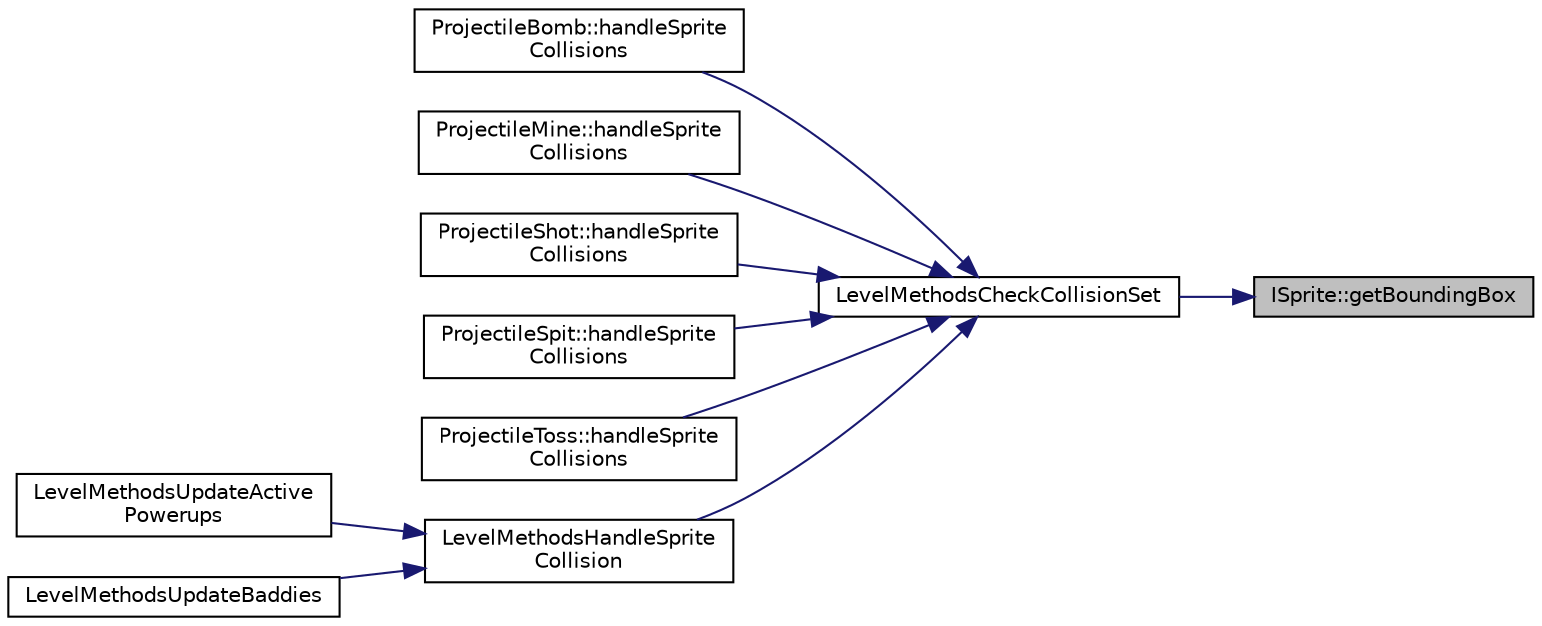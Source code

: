 digraph "ISprite::getBoundingBox"
{
 // LATEX_PDF_SIZE
  edge [fontname="Helvetica",fontsize="10",labelfontname="Helvetica",labelfontsize="10"];
  node [fontname="Helvetica",fontsize="10",shape=record];
  rankdir="RL";
  Node1 [label="ISprite::getBoundingBox",height=0.2,width=0.4,color="black", fillcolor="grey75", style="filled", fontcolor="black",tooltip=" "];
  Node1 -> Node2 [dir="back",color="midnightblue",fontsize="10",style="solid",fontname="Helvetica"];
  Node2 [label="LevelMethodsCheckCollisionSet",height=0.2,width=0.4,color="black", fillcolor="white", style="filled",URL="$_level_methods_8cpp.html#a5319580ed95da1ff1d0e4312ea879c66",tooltip=" "];
  Node2 -> Node3 [dir="back",color="midnightblue",fontsize="10",style="solid",fontname="Helvetica"];
  Node3 [label="ProjectileBomb::handleSprite\lCollisions",height=0.2,width=0.4,color="black", fillcolor="white", style="filled",URL="$class_projectile_bomb.html#a977560150de62669059bad8f4c9da19d",tooltip=" "];
  Node2 -> Node4 [dir="back",color="midnightblue",fontsize="10",style="solid",fontname="Helvetica"];
  Node4 [label="ProjectileMine::handleSprite\lCollisions",height=0.2,width=0.4,color="black", fillcolor="white", style="filled",URL="$class_projectile_mine.html#a47bf65effbc2950ca175749dd2b99006",tooltip=" "];
  Node2 -> Node5 [dir="back",color="midnightblue",fontsize="10",style="solid",fontname="Helvetica"];
  Node5 [label="ProjectileShot::handleSprite\lCollisions",height=0.2,width=0.4,color="black", fillcolor="white", style="filled",URL="$class_projectile_shot.html#a2aa67619ca4e6a0e346c46673ce6c546",tooltip=" "];
  Node2 -> Node6 [dir="back",color="midnightblue",fontsize="10",style="solid",fontname="Helvetica"];
  Node6 [label="ProjectileSpit::handleSprite\lCollisions",height=0.2,width=0.4,color="black", fillcolor="white", style="filled",URL="$class_projectile_spit.html#a8922717daa0413c424311b577fa4054f",tooltip=" "];
  Node2 -> Node7 [dir="back",color="midnightblue",fontsize="10",style="solid",fontname="Helvetica"];
  Node7 [label="ProjectileToss::handleSprite\lCollisions",height=0.2,width=0.4,color="black", fillcolor="white", style="filled",URL="$class_projectile_toss.html#ae514ed2467b1d6b7b07b7eb2c09de59a",tooltip=" "];
  Node2 -> Node8 [dir="back",color="midnightblue",fontsize="10",style="solid",fontname="Helvetica"];
  Node8 [label="LevelMethodsHandleSprite\lCollision",height=0.2,width=0.4,color="black", fillcolor="white", style="filled",URL="$_level_methods_8cpp.html#af17deb75104f88694410fe98a83b997f",tooltip=" "];
  Node8 -> Node9 [dir="back",color="midnightblue",fontsize="10",style="solid",fontname="Helvetica"];
  Node9 [label="LevelMethodsUpdateActive\lPowerups",height=0.2,width=0.4,color="black", fillcolor="white", style="filled",URL="$_level_methods_8cpp.html#a5d24eae14bebfb100a9135e8112b0d08",tooltip="Updates the power up sprites that have been activated"];
  Node8 -> Node10 [dir="back",color="midnightblue",fontsize="10",style="solid",fontname="Helvetica"];
  Node10 [label="LevelMethodsUpdateBaddies",height=0.2,width=0.4,color="black", fillcolor="white", style="filled",URL="$_level_methods_8cpp.html#a9c2f89b8dc2574620d46faa2ed3ea60d",tooltip=" "];
}
